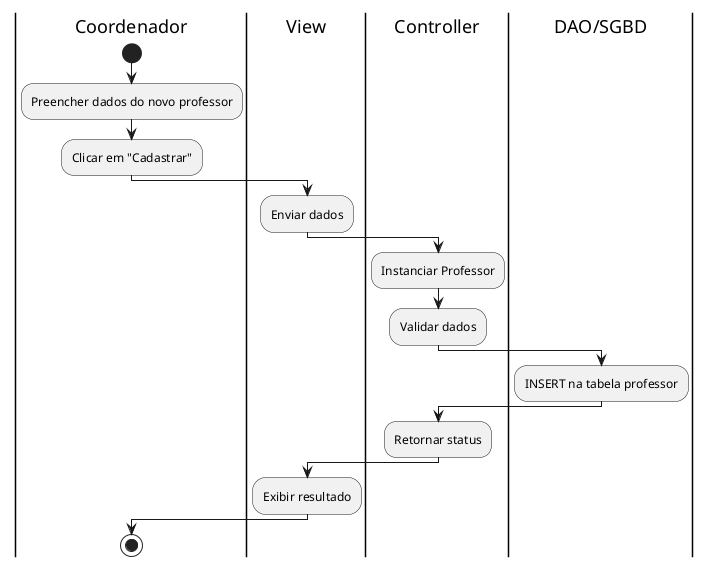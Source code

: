 
@startuml CadastrarProfessor
|Coordenador|
start
:Preencher dados do novo professor;
:Clicar em "Cadastrar";

|View|
:Enviar dados;

|Controller|
:Instanciar Professor;
:Validar dados;

|DAO/SGBD|
:INSERT na tabela professor;

|Controller|
:Retornar status;

|View|
:Exibir resultado;

|Coordenador|
stop
@enduml
